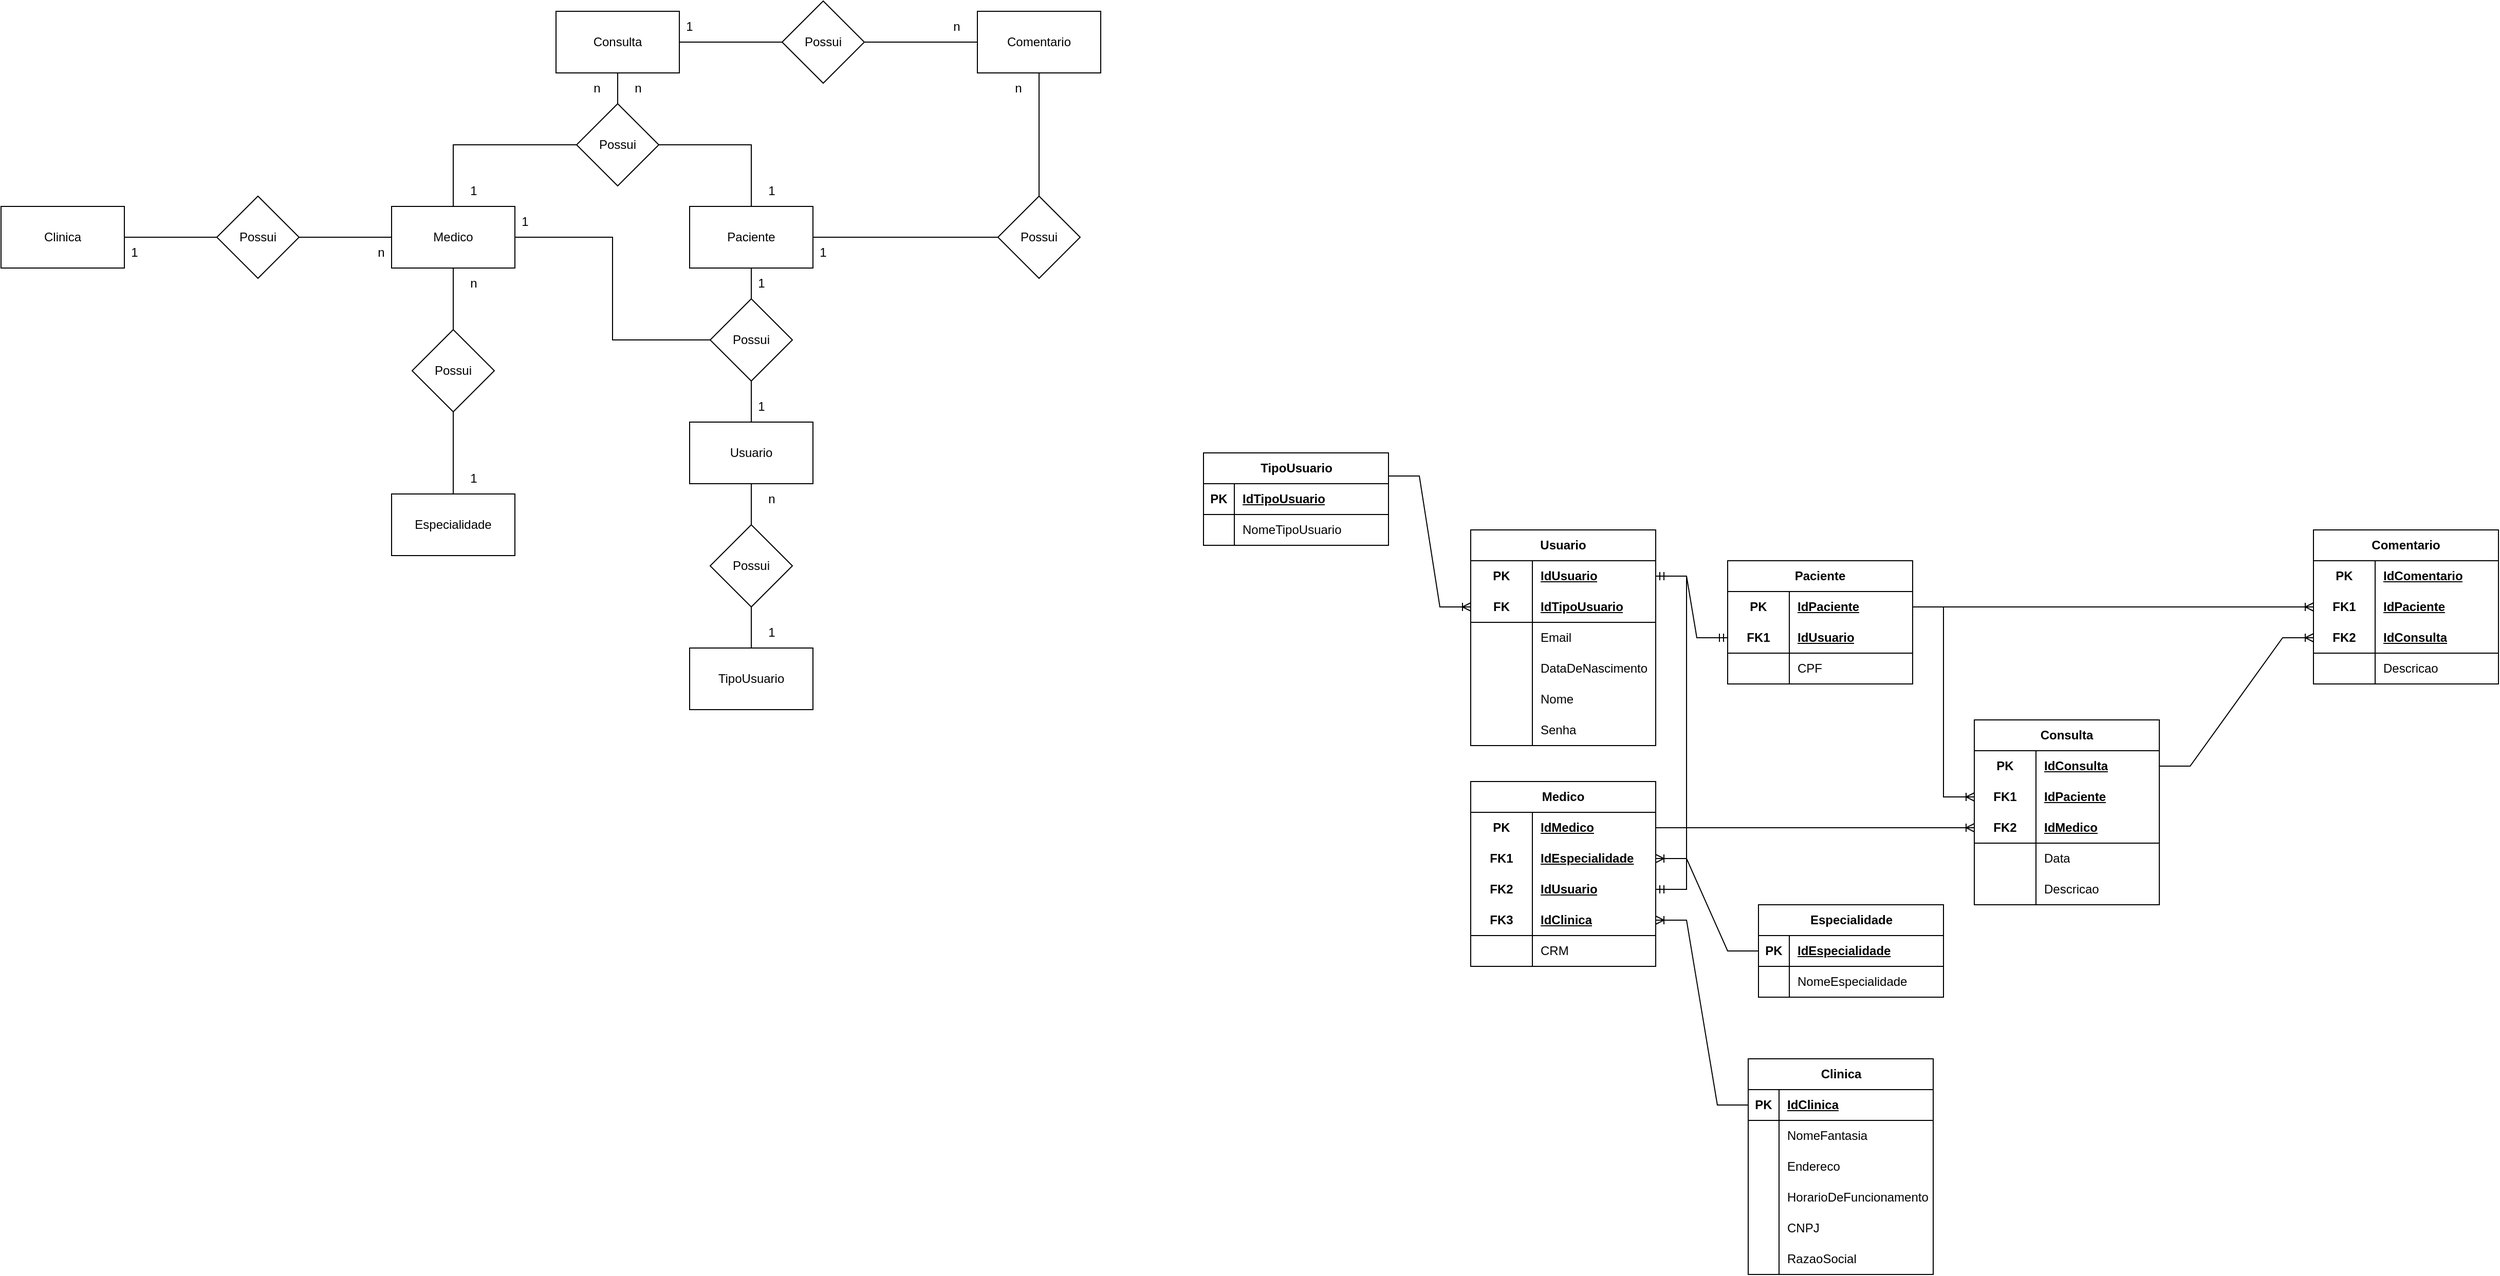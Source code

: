 <mxfile version="21.6.8" type="device">
  <diagram name="Página-1" id="imn6Cz7SeFx2xPqbOVUJ">
    <mxGraphModel dx="2227" dy="765" grid="1" gridSize="10" guides="1" tooltips="1" connect="1" arrows="1" fold="1" page="1" pageScale="1" pageWidth="827" pageHeight="1169" math="0" shadow="0">
      <root>
        <mxCell id="0" />
        <mxCell id="1" parent="0" />
        <mxCell id="eO228P3NJNSkuCtOqqP1-1" value="Clinica" style="rounded=0;whiteSpace=wrap;html=1;" parent="1" vertex="1">
          <mxGeometry x="-250" y="230" width="120" height="60" as="geometry" />
        </mxCell>
        <mxCell id="_ayNkhIyPNn0-OuHJfd8-19" style="edgeStyle=orthogonalEdgeStyle;rounded=0;orthogonalLoop=1;jettySize=auto;html=1;entryX=0.5;entryY=0;entryDx=0;entryDy=0;endArrow=none;endFill=0;" parent="1" source="eO228P3NJNSkuCtOqqP1-4" target="_ayNkhIyPNn0-OuHJfd8-10" edge="1">
          <mxGeometry relative="1" as="geometry" />
        </mxCell>
        <mxCell id="_ayNkhIyPNn0-OuHJfd8-34" style="edgeStyle=orthogonalEdgeStyle;rounded=0;orthogonalLoop=1;jettySize=auto;html=1;entryX=0;entryY=0.5;entryDx=0;entryDy=0;endArrow=none;endFill=0;" parent="1" source="eO228P3NJNSkuCtOqqP1-4" target="_ayNkhIyPNn0-OuHJfd8-33" edge="1">
          <mxGeometry relative="1" as="geometry" />
        </mxCell>
        <mxCell id="eO228P3NJNSkuCtOqqP1-4" value="Consulta" style="rounded=0;whiteSpace=wrap;html=1;" parent="1" vertex="1">
          <mxGeometry x="290" y="40" width="120" height="60" as="geometry" />
        </mxCell>
        <mxCell id="_ayNkhIyPNn0-OuHJfd8-16" style="edgeStyle=orthogonalEdgeStyle;rounded=0;orthogonalLoop=1;jettySize=auto;html=1;endArrow=none;endFill=0;" parent="1" source="eO228P3NJNSkuCtOqqP1-5" target="_ayNkhIyPNn0-OuHJfd8-4" edge="1">
          <mxGeometry relative="1" as="geometry" />
        </mxCell>
        <mxCell id="_ayNkhIyPNn0-OuHJfd8-37" style="edgeStyle=orthogonalEdgeStyle;rounded=0;orthogonalLoop=1;jettySize=auto;html=1;entryX=1;entryY=0.5;entryDx=0;entryDy=0;endArrow=none;endFill=0;" parent="1" source="eO228P3NJNSkuCtOqqP1-5" target="_ayNkhIyPNn0-OuHJfd8-36" edge="1">
          <mxGeometry relative="1" as="geometry" />
        </mxCell>
        <mxCell id="eO228P3NJNSkuCtOqqP1-5" value="Medico" style="rounded=0;whiteSpace=wrap;html=1;" parent="1" vertex="1">
          <mxGeometry x="130" y="230" width="120" height="60" as="geometry" />
        </mxCell>
        <mxCell id="_ayNkhIyPNn0-OuHJfd8-31" style="edgeStyle=orthogonalEdgeStyle;rounded=0;orthogonalLoop=1;jettySize=auto;html=1;endArrow=none;endFill=0;" parent="1" source="eO228P3NJNSkuCtOqqP1-6" target="_ayNkhIyPNn0-OuHJfd8-30" edge="1">
          <mxGeometry relative="1" as="geometry" />
        </mxCell>
        <mxCell id="eO228P3NJNSkuCtOqqP1-6" value="Paciente" style="rounded=0;whiteSpace=wrap;html=1;" parent="1" vertex="1">
          <mxGeometry x="420" y="230" width="120" height="60" as="geometry" />
        </mxCell>
        <mxCell id="_ayNkhIyPNn0-OuHJfd8-1" value="Comentario" style="rounded=0;whiteSpace=wrap;html=1;" parent="1" vertex="1">
          <mxGeometry x="700" y="40" width="120" height="60" as="geometry" />
        </mxCell>
        <mxCell id="_ayNkhIyPNn0-OuHJfd8-3" value="Especialidade" style="rounded=0;whiteSpace=wrap;html=1;" parent="1" vertex="1">
          <mxGeometry x="130" y="510" width="120" height="60" as="geometry" />
        </mxCell>
        <mxCell id="_ayNkhIyPNn0-OuHJfd8-6" style="edgeStyle=orthogonalEdgeStyle;rounded=0;orthogonalLoop=1;jettySize=auto;html=1;entryX=0.5;entryY=0;entryDx=0;entryDy=0;endArrow=none;endFill=0;" parent="1" source="_ayNkhIyPNn0-OuHJfd8-4" target="_ayNkhIyPNn0-OuHJfd8-3" edge="1">
          <mxGeometry relative="1" as="geometry" />
        </mxCell>
        <mxCell id="_ayNkhIyPNn0-OuHJfd8-4" value="Possui" style="rhombus;whiteSpace=wrap;html=1;" parent="1" vertex="1">
          <mxGeometry x="150" y="350" width="80" height="80" as="geometry" />
        </mxCell>
        <mxCell id="_ayNkhIyPNn0-OuHJfd8-17" style="edgeStyle=orthogonalEdgeStyle;rounded=0;orthogonalLoop=1;jettySize=auto;html=1;entryX=0.5;entryY=0;entryDx=0;entryDy=0;endArrow=none;endFill=0;" parent="1" source="_ayNkhIyPNn0-OuHJfd8-10" target="eO228P3NJNSkuCtOqqP1-5" edge="1">
          <mxGeometry relative="1" as="geometry" />
        </mxCell>
        <mxCell id="_ayNkhIyPNn0-OuHJfd8-18" style="edgeStyle=orthogonalEdgeStyle;rounded=0;orthogonalLoop=1;jettySize=auto;html=1;endArrow=none;endFill=0;" parent="1" source="_ayNkhIyPNn0-OuHJfd8-10" target="eO228P3NJNSkuCtOqqP1-6" edge="1">
          <mxGeometry relative="1" as="geometry" />
        </mxCell>
        <mxCell id="_ayNkhIyPNn0-OuHJfd8-10" value="Possui" style="rhombus;whiteSpace=wrap;html=1;" parent="1" vertex="1">
          <mxGeometry x="310" y="130" width="80" height="80" as="geometry" />
        </mxCell>
        <mxCell id="_ayNkhIyPNn0-OuHJfd8-32" style="edgeStyle=orthogonalEdgeStyle;rounded=0;orthogonalLoop=1;jettySize=auto;html=1;entryX=0.5;entryY=1;entryDx=0;entryDy=0;endArrow=none;endFill=0;" parent="1" source="_ayNkhIyPNn0-OuHJfd8-30" target="_ayNkhIyPNn0-OuHJfd8-1" edge="1">
          <mxGeometry relative="1" as="geometry" />
        </mxCell>
        <mxCell id="_ayNkhIyPNn0-OuHJfd8-30" value="Possui" style="rhombus;whiteSpace=wrap;html=1;" parent="1" vertex="1">
          <mxGeometry x="720" y="220" width="80" height="80" as="geometry" />
        </mxCell>
        <mxCell id="_ayNkhIyPNn0-OuHJfd8-35" style="edgeStyle=orthogonalEdgeStyle;rounded=0;orthogonalLoop=1;jettySize=auto;html=1;entryX=0;entryY=0.5;entryDx=0;entryDy=0;endArrow=none;endFill=0;" parent="1" source="_ayNkhIyPNn0-OuHJfd8-33" target="_ayNkhIyPNn0-OuHJfd8-1" edge="1">
          <mxGeometry relative="1" as="geometry" />
        </mxCell>
        <mxCell id="_ayNkhIyPNn0-OuHJfd8-33" value="Possui" style="rhombus;whiteSpace=wrap;html=1;" parent="1" vertex="1">
          <mxGeometry x="510" y="30" width="80" height="80" as="geometry" />
        </mxCell>
        <mxCell id="_ayNkhIyPNn0-OuHJfd8-38" style="edgeStyle=orthogonalEdgeStyle;rounded=0;orthogonalLoop=1;jettySize=auto;html=1;entryX=1;entryY=0.5;entryDx=0;entryDy=0;endArrow=none;endFill=0;" parent="1" source="_ayNkhIyPNn0-OuHJfd8-36" target="eO228P3NJNSkuCtOqqP1-1" edge="1">
          <mxGeometry relative="1" as="geometry" />
        </mxCell>
        <mxCell id="_ayNkhIyPNn0-OuHJfd8-36" value="Possui" style="rhombus;whiteSpace=wrap;html=1;" parent="1" vertex="1">
          <mxGeometry x="-40" y="220" width="80" height="80" as="geometry" />
        </mxCell>
        <mxCell id="_ayNkhIyPNn0-OuHJfd8-39" value="1" style="text;html=1;strokeColor=none;fillColor=none;align=center;verticalAlign=middle;whiteSpace=wrap;rounded=0;" parent="1" vertex="1">
          <mxGeometry x="-150" y="260" width="60" height="30" as="geometry" />
        </mxCell>
        <mxCell id="_ayNkhIyPNn0-OuHJfd8-40" value="n" style="text;html=1;strokeColor=none;fillColor=none;align=center;verticalAlign=middle;whiteSpace=wrap;rounded=0;" parent="1" vertex="1">
          <mxGeometry x="90" y="260" width="60" height="30" as="geometry" />
        </mxCell>
        <mxCell id="_ayNkhIyPNn0-OuHJfd8-46" value="1" style="text;html=1;strokeColor=none;fillColor=none;align=center;verticalAlign=middle;whiteSpace=wrap;rounded=0;" parent="1" vertex="1">
          <mxGeometry x="390" y="40" width="60" height="30" as="geometry" />
        </mxCell>
        <mxCell id="_ayNkhIyPNn0-OuHJfd8-47" value="n" style="text;html=1;strokeColor=none;fillColor=none;align=center;verticalAlign=middle;whiteSpace=wrap;rounded=0;" parent="1" vertex="1">
          <mxGeometry x="650" y="40" width="60" height="30" as="geometry" />
        </mxCell>
        <mxCell id="_ayNkhIyPNn0-OuHJfd8-48" value="1" style="text;html=1;strokeColor=none;fillColor=none;align=center;verticalAlign=middle;whiteSpace=wrap;rounded=0;" parent="1" vertex="1">
          <mxGeometry x="520" y="260" width="60" height="30" as="geometry" />
        </mxCell>
        <mxCell id="_ayNkhIyPNn0-OuHJfd8-49" value="n" style="text;html=1;strokeColor=none;fillColor=none;align=center;verticalAlign=middle;whiteSpace=wrap;rounded=0;" parent="1" vertex="1">
          <mxGeometry x="710" y="100" width="60" height="30" as="geometry" />
        </mxCell>
        <mxCell id="_ayNkhIyPNn0-OuHJfd8-50" value="1" style="text;html=1;strokeColor=none;fillColor=none;align=center;verticalAlign=middle;whiteSpace=wrap;rounded=0;" parent="1" vertex="1">
          <mxGeometry x="180" y="480" width="60" height="30" as="geometry" />
        </mxCell>
        <mxCell id="_ayNkhIyPNn0-OuHJfd8-52" value="n" style="text;html=1;strokeColor=none;fillColor=none;align=center;verticalAlign=middle;whiteSpace=wrap;rounded=0;" parent="1" vertex="1">
          <mxGeometry x="180" y="290" width="60" height="30" as="geometry" />
        </mxCell>
        <mxCell id="_ayNkhIyPNn0-OuHJfd8-54" value="n" style="text;html=1;strokeColor=none;fillColor=none;align=center;verticalAlign=middle;whiteSpace=wrap;rounded=0;" parent="1" vertex="1">
          <mxGeometry x="300" y="100" width="60" height="30" as="geometry" />
        </mxCell>
        <mxCell id="_ayNkhIyPNn0-OuHJfd8-55" value="1" style="text;html=1;strokeColor=none;fillColor=none;align=center;verticalAlign=middle;whiteSpace=wrap;rounded=0;" parent="1" vertex="1">
          <mxGeometry x="180" y="200" width="60" height="30" as="geometry" />
        </mxCell>
        <mxCell id="_ayNkhIyPNn0-OuHJfd8-56" value="n" style="text;html=1;strokeColor=none;fillColor=none;align=center;verticalAlign=middle;whiteSpace=wrap;rounded=0;" parent="1" vertex="1">
          <mxGeometry x="340" y="100" width="60" height="30" as="geometry" />
        </mxCell>
        <mxCell id="_ayNkhIyPNn0-OuHJfd8-57" value="1" style="text;html=1;strokeColor=none;fillColor=none;align=center;verticalAlign=middle;whiteSpace=wrap;rounded=0;" parent="1" vertex="1">
          <mxGeometry x="470" y="200" width="60" height="30" as="geometry" />
        </mxCell>
        <mxCell id="_ayNkhIyPNn0-OuHJfd8-58" value="TipoUsuario" style="shape=table;startSize=30;container=1;collapsible=1;childLayout=tableLayout;fixedRows=1;rowLines=0;fontStyle=1;align=center;resizeLast=1;html=1;" parent="1" vertex="1">
          <mxGeometry x="920" y="470" width="180" height="90" as="geometry" />
        </mxCell>
        <mxCell id="_ayNkhIyPNn0-OuHJfd8-59" value="" style="shape=tableRow;horizontal=0;startSize=0;swimlaneHead=0;swimlaneBody=0;fillColor=none;collapsible=0;dropTarget=0;points=[[0,0.5],[1,0.5]];portConstraint=eastwest;top=0;left=0;right=0;bottom=1;" parent="_ayNkhIyPNn0-OuHJfd8-58" vertex="1">
          <mxGeometry y="30" width="180" height="30" as="geometry" />
        </mxCell>
        <mxCell id="_ayNkhIyPNn0-OuHJfd8-60" value="PK" style="shape=partialRectangle;connectable=0;fillColor=none;top=0;left=0;bottom=0;right=0;fontStyle=1;overflow=hidden;whiteSpace=wrap;html=1;" parent="_ayNkhIyPNn0-OuHJfd8-59" vertex="1">
          <mxGeometry width="30" height="30" as="geometry">
            <mxRectangle width="30" height="30" as="alternateBounds" />
          </mxGeometry>
        </mxCell>
        <mxCell id="_ayNkhIyPNn0-OuHJfd8-61" value="IdTipoUsuario" style="shape=partialRectangle;connectable=0;fillColor=none;top=0;left=0;bottom=0;right=0;align=left;spacingLeft=6;fontStyle=5;overflow=hidden;whiteSpace=wrap;html=1;" parent="_ayNkhIyPNn0-OuHJfd8-59" vertex="1">
          <mxGeometry x="30" width="150" height="30" as="geometry">
            <mxRectangle width="150" height="30" as="alternateBounds" />
          </mxGeometry>
        </mxCell>
        <mxCell id="_ayNkhIyPNn0-OuHJfd8-62" value="" style="shape=tableRow;horizontal=0;startSize=0;swimlaneHead=0;swimlaneBody=0;fillColor=none;collapsible=0;dropTarget=0;points=[[0,0.5],[1,0.5]];portConstraint=eastwest;top=0;left=0;right=0;bottom=0;" parent="_ayNkhIyPNn0-OuHJfd8-58" vertex="1">
          <mxGeometry y="60" width="180" height="30" as="geometry" />
        </mxCell>
        <mxCell id="_ayNkhIyPNn0-OuHJfd8-63" value="" style="shape=partialRectangle;connectable=0;fillColor=none;top=0;left=0;bottom=0;right=0;editable=1;overflow=hidden;whiteSpace=wrap;html=1;" parent="_ayNkhIyPNn0-OuHJfd8-62" vertex="1">
          <mxGeometry width="30" height="30" as="geometry">
            <mxRectangle width="30" height="30" as="alternateBounds" />
          </mxGeometry>
        </mxCell>
        <mxCell id="_ayNkhIyPNn0-OuHJfd8-64" value="NomeTipoUsuario" style="shape=partialRectangle;connectable=0;fillColor=none;top=0;left=0;bottom=0;right=0;align=left;spacingLeft=6;overflow=hidden;whiteSpace=wrap;html=1;" parent="_ayNkhIyPNn0-OuHJfd8-62" vertex="1">
          <mxGeometry x="30" width="150" height="30" as="geometry">
            <mxRectangle width="150" height="30" as="alternateBounds" />
          </mxGeometry>
        </mxCell>
        <mxCell id="_ayNkhIyPNn0-OuHJfd8-67" value="" style="shape=partialRectangle;connectable=0;fillColor=none;top=0;left=0;bottom=0;right=0;editable=1;overflow=hidden;html=1;whiteSpace=wrap;" parent="1" vertex="1">
          <mxGeometry x="1180" y="420" width="60" height="30" as="geometry">
            <mxRectangle width="60" height="30" as="alternateBounds" />
          </mxGeometry>
        </mxCell>
        <mxCell id="_ayNkhIyPNn0-OuHJfd8-68" value="" style="edgeStyle=entityRelationEdgeStyle;fontSize=12;html=1;endArrow=ERoneToMany;rounded=0;entryX=0;entryY=0.5;entryDx=0;entryDy=0;exitX=1;exitY=0.25;exitDx=0;exitDy=0;" parent="1" source="_ayNkhIyPNn0-OuHJfd8-58" target="_ayNkhIyPNn0-OuHJfd8-73" edge="1">
          <mxGeometry width="100" height="100" relative="1" as="geometry">
            <mxPoint x="1130" y="600" as="sourcePoint" />
            <mxPoint x="1421" y="383" as="targetPoint" />
          </mxGeometry>
        </mxCell>
        <mxCell id="_ayNkhIyPNn0-OuHJfd8-69" value="Usuario" style="shape=table;startSize=30;container=1;collapsible=1;childLayout=tableLayout;fixedRows=1;rowLines=0;fontStyle=1;align=center;resizeLast=1;html=1;whiteSpace=wrap;" parent="1" vertex="1">
          <mxGeometry x="1180" y="545" width="180" height="210" as="geometry" />
        </mxCell>
        <mxCell id="_ayNkhIyPNn0-OuHJfd8-70" value="" style="shape=tableRow;horizontal=0;startSize=0;swimlaneHead=0;swimlaneBody=0;fillColor=none;collapsible=0;dropTarget=0;points=[[0,0.5],[1,0.5]];portConstraint=eastwest;top=0;left=0;right=0;bottom=0;html=1;" parent="_ayNkhIyPNn0-OuHJfd8-69" vertex="1">
          <mxGeometry y="30" width="180" height="30" as="geometry" />
        </mxCell>
        <mxCell id="_ayNkhIyPNn0-OuHJfd8-71" value="PK" style="shape=partialRectangle;connectable=0;fillColor=none;top=0;left=0;bottom=0;right=0;fontStyle=1;overflow=hidden;html=1;whiteSpace=wrap;" parent="_ayNkhIyPNn0-OuHJfd8-70" vertex="1">
          <mxGeometry width="60" height="30" as="geometry">
            <mxRectangle width="60" height="30" as="alternateBounds" />
          </mxGeometry>
        </mxCell>
        <mxCell id="_ayNkhIyPNn0-OuHJfd8-72" value="IdUsuario" style="shape=partialRectangle;connectable=0;fillColor=none;top=0;left=0;bottom=0;right=0;align=left;spacingLeft=6;fontStyle=5;overflow=hidden;html=1;whiteSpace=wrap;" parent="_ayNkhIyPNn0-OuHJfd8-70" vertex="1">
          <mxGeometry x="60" width="120" height="30" as="geometry">
            <mxRectangle width="120" height="30" as="alternateBounds" />
          </mxGeometry>
        </mxCell>
        <mxCell id="_ayNkhIyPNn0-OuHJfd8-73" value="" style="shape=tableRow;horizontal=0;startSize=0;swimlaneHead=0;swimlaneBody=0;fillColor=none;collapsible=0;dropTarget=0;points=[[0,0.5],[1,0.5]];portConstraint=eastwest;top=0;left=0;right=0;bottom=1;html=1;" parent="_ayNkhIyPNn0-OuHJfd8-69" vertex="1">
          <mxGeometry y="60" width="180" height="30" as="geometry" />
        </mxCell>
        <mxCell id="_ayNkhIyPNn0-OuHJfd8-74" value="FK" style="shape=partialRectangle;connectable=0;fillColor=none;top=0;left=0;bottom=0;right=0;fontStyle=1;overflow=hidden;html=1;whiteSpace=wrap;" parent="_ayNkhIyPNn0-OuHJfd8-73" vertex="1">
          <mxGeometry width="60" height="30" as="geometry">
            <mxRectangle width="60" height="30" as="alternateBounds" />
          </mxGeometry>
        </mxCell>
        <mxCell id="_ayNkhIyPNn0-OuHJfd8-75" value="IdTipoUsuario" style="shape=partialRectangle;connectable=0;fillColor=none;top=0;left=0;bottom=0;right=0;align=left;spacingLeft=6;fontStyle=5;overflow=hidden;html=1;whiteSpace=wrap;" parent="_ayNkhIyPNn0-OuHJfd8-73" vertex="1">
          <mxGeometry x="60" width="120" height="30" as="geometry">
            <mxRectangle width="120" height="30" as="alternateBounds" />
          </mxGeometry>
        </mxCell>
        <mxCell id="_ayNkhIyPNn0-OuHJfd8-79" value="" style="shape=tableRow;horizontal=0;startSize=0;swimlaneHead=0;swimlaneBody=0;fillColor=none;collapsible=0;dropTarget=0;points=[[0,0.5],[1,0.5]];portConstraint=eastwest;top=0;left=0;right=0;bottom=0;html=1;" parent="_ayNkhIyPNn0-OuHJfd8-69" vertex="1">
          <mxGeometry y="90" width="180" height="30" as="geometry" />
        </mxCell>
        <mxCell id="_ayNkhIyPNn0-OuHJfd8-80" value="" style="shape=partialRectangle;connectable=0;fillColor=none;top=0;left=0;bottom=0;right=0;editable=1;overflow=hidden;html=1;whiteSpace=wrap;" parent="_ayNkhIyPNn0-OuHJfd8-79" vertex="1">
          <mxGeometry width="60" height="30" as="geometry">
            <mxRectangle width="60" height="30" as="alternateBounds" />
          </mxGeometry>
        </mxCell>
        <mxCell id="_ayNkhIyPNn0-OuHJfd8-81" value="Email" style="shape=partialRectangle;connectable=0;fillColor=none;top=0;left=0;bottom=0;right=0;align=left;spacingLeft=6;overflow=hidden;html=1;whiteSpace=wrap;" parent="_ayNkhIyPNn0-OuHJfd8-79" vertex="1">
          <mxGeometry x="60" width="120" height="30" as="geometry">
            <mxRectangle width="120" height="30" as="alternateBounds" />
          </mxGeometry>
        </mxCell>
        <mxCell id="e6GDGmhBVVtUxytlsHUv-1" style="shape=tableRow;horizontal=0;startSize=0;swimlaneHead=0;swimlaneBody=0;fillColor=none;collapsible=0;dropTarget=0;points=[[0,0.5],[1,0.5]];portConstraint=eastwest;top=0;left=0;right=0;bottom=0;html=1;" vertex="1" parent="_ayNkhIyPNn0-OuHJfd8-69">
          <mxGeometry y="120" width="180" height="30" as="geometry" />
        </mxCell>
        <mxCell id="e6GDGmhBVVtUxytlsHUv-2" style="shape=partialRectangle;connectable=0;fillColor=none;top=0;left=0;bottom=0;right=0;editable=1;overflow=hidden;html=1;whiteSpace=wrap;" vertex="1" parent="e6GDGmhBVVtUxytlsHUv-1">
          <mxGeometry width="60" height="30" as="geometry">
            <mxRectangle width="60" height="30" as="alternateBounds" />
          </mxGeometry>
        </mxCell>
        <mxCell id="e6GDGmhBVVtUxytlsHUv-3" value="DataDeNascimento" style="shape=partialRectangle;connectable=0;fillColor=none;top=0;left=0;bottom=0;right=0;align=left;spacingLeft=6;overflow=hidden;html=1;whiteSpace=wrap;" vertex="1" parent="e6GDGmhBVVtUxytlsHUv-1">
          <mxGeometry x="60" width="120" height="30" as="geometry">
            <mxRectangle width="120" height="30" as="alternateBounds" />
          </mxGeometry>
        </mxCell>
        <mxCell id="_ayNkhIyPNn0-OuHJfd8-239" style="shape=tableRow;horizontal=0;startSize=0;swimlaneHead=0;swimlaneBody=0;fillColor=none;collapsible=0;dropTarget=0;points=[[0,0.5],[1,0.5]];portConstraint=eastwest;top=0;left=0;right=0;bottom=0;html=1;" parent="_ayNkhIyPNn0-OuHJfd8-69" vertex="1">
          <mxGeometry y="150" width="180" height="30" as="geometry" />
        </mxCell>
        <mxCell id="_ayNkhIyPNn0-OuHJfd8-240" style="shape=partialRectangle;connectable=0;fillColor=none;top=0;left=0;bottom=0;right=0;editable=1;overflow=hidden;html=1;whiteSpace=wrap;" parent="_ayNkhIyPNn0-OuHJfd8-239" vertex="1">
          <mxGeometry width="60" height="30" as="geometry">
            <mxRectangle width="60" height="30" as="alternateBounds" />
          </mxGeometry>
        </mxCell>
        <mxCell id="_ayNkhIyPNn0-OuHJfd8-241" value="Nome" style="shape=partialRectangle;connectable=0;fillColor=none;top=0;left=0;bottom=0;right=0;align=left;spacingLeft=6;overflow=hidden;html=1;whiteSpace=wrap;" parent="_ayNkhIyPNn0-OuHJfd8-239" vertex="1">
          <mxGeometry x="60" width="120" height="30" as="geometry">
            <mxRectangle width="120" height="30" as="alternateBounds" />
          </mxGeometry>
        </mxCell>
        <mxCell id="_ayNkhIyPNn0-OuHJfd8-82" style="shape=tableRow;horizontal=0;startSize=0;swimlaneHead=0;swimlaneBody=0;fillColor=none;collapsible=0;dropTarget=0;points=[[0,0.5],[1,0.5]];portConstraint=eastwest;top=0;left=0;right=0;bottom=0;html=1;" parent="_ayNkhIyPNn0-OuHJfd8-69" vertex="1">
          <mxGeometry y="180" width="180" height="30" as="geometry" />
        </mxCell>
        <mxCell id="_ayNkhIyPNn0-OuHJfd8-83" style="shape=partialRectangle;connectable=0;fillColor=none;top=0;left=0;bottom=0;right=0;editable=1;overflow=hidden;html=1;whiteSpace=wrap;" parent="_ayNkhIyPNn0-OuHJfd8-82" vertex="1">
          <mxGeometry width="60" height="30" as="geometry">
            <mxRectangle width="60" height="30" as="alternateBounds" />
          </mxGeometry>
        </mxCell>
        <mxCell id="_ayNkhIyPNn0-OuHJfd8-84" value="Senha" style="shape=partialRectangle;connectable=0;fillColor=none;top=0;left=0;bottom=0;right=0;align=left;spacingLeft=6;overflow=hidden;html=1;whiteSpace=wrap;" parent="_ayNkhIyPNn0-OuHJfd8-82" vertex="1">
          <mxGeometry x="60" width="120" height="30" as="geometry">
            <mxRectangle width="120" height="30" as="alternateBounds" />
          </mxGeometry>
        </mxCell>
        <mxCell id="_ayNkhIyPNn0-OuHJfd8-101" style="edgeStyle=orthogonalEdgeStyle;rounded=0;orthogonalLoop=1;jettySize=auto;html=1;entryX=0.5;entryY=1;entryDx=0;entryDy=0;endArrow=none;endFill=0;" parent="1" source="_ayNkhIyPNn0-OuHJfd8-89" target="eO228P3NJNSkuCtOqqP1-6" edge="1">
          <mxGeometry relative="1" as="geometry" />
        </mxCell>
        <mxCell id="_ayNkhIyPNn0-OuHJfd8-227" style="edgeStyle=orthogonalEdgeStyle;rounded=0;orthogonalLoop=1;jettySize=auto;html=1;entryX=1;entryY=0.5;entryDx=0;entryDy=0;endArrow=none;endFill=0;" parent="1" source="_ayNkhIyPNn0-OuHJfd8-89" target="eO228P3NJNSkuCtOqqP1-5" edge="1">
          <mxGeometry relative="1" as="geometry" />
        </mxCell>
        <mxCell id="_ayNkhIyPNn0-OuHJfd8-89" value="Possui" style="rhombus;whiteSpace=wrap;html=1;" parent="1" vertex="1">
          <mxGeometry x="440" y="320" width="80" height="80" as="geometry" />
        </mxCell>
        <mxCell id="_ayNkhIyPNn0-OuHJfd8-99" style="edgeStyle=orthogonalEdgeStyle;rounded=0;orthogonalLoop=1;jettySize=auto;html=1;endArrow=none;endFill=0;" parent="1" source="_ayNkhIyPNn0-OuHJfd8-91" target="_ayNkhIyPNn0-OuHJfd8-94" edge="1">
          <mxGeometry relative="1" as="geometry" />
        </mxCell>
        <mxCell id="_ayNkhIyPNn0-OuHJfd8-91" value="Possui" style="rhombus;whiteSpace=wrap;html=1;" parent="1" vertex="1">
          <mxGeometry x="440" y="540" width="80" height="80" as="geometry" />
        </mxCell>
        <mxCell id="_ayNkhIyPNn0-OuHJfd8-98" style="edgeStyle=orthogonalEdgeStyle;rounded=0;orthogonalLoop=1;jettySize=auto;html=1;endArrow=none;endFill=0;" parent="1" source="_ayNkhIyPNn0-OuHJfd8-92" target="_ayNkhIyPNn0-OuHJfd8-91" edge="1">
          <mxGeometry relative="1" as="geometry" />
        </mxCell>
        <mxCell id="_ayNkhIyPNn0-OuHJfd8-92" value="TipoUsuario" style="rounded=0;whiteSpace=wrap;html=1;" parent="1" vertex="1">
          <mxGeometry x="420" y="660" width="120" height="60" as="geometry" />
        </mxCell>
        <mxCell id="_ayNkhIyPNn0-OuHJfd8-100" style="edgeStyle=orthogonalEdgeStyle;rounded=0;orthogonalLoop=1;jettySize=auto;html=1;entryX=0.5;entryY=1;entryDx=0;entryDy=0;endArrow=none;endFill=0;" parent="1" source="_ayNkhIyPNn0-OuHJfd8-94" target="_ayNkhIyPNn0-OuHJfd8-89" edge="1">
          <mxGeometry relative="1" as="geometry" />
        </mxCell>
        <mxCell id="_ayNkhIyPNn0-OuHJfd8-94" value="Usuario" style="rounded=0;whiteSpace=wrap;html=1;" parent="1" vertex="1">
          <mxGeometry x="420" y="440" width="120" height="60" as="geometry" />
        </mxCell>
        <mxCell id="_ayNkhIyPNn0-OuHJfd8-102" value="1" style="text;html=1;strokeColor=none;fillColor=none;align=center;verticalAlign=middle;whiteSpace=wrap;rounded=0;" parent="1" vertex="1">
          <mxGeometry x="470" y="630" width="60" height="30" as="geometry" />
        </mxCell>
        <mxCell id="_ayNkhIyPNn0-OuHJfd8-103" value="n" style="text;html=1;strokeColor=none;fillColor=none;align=center;verticalAlign=middle;whiteSpace=wrap;rounded=0;" parent="1" vertex="1">
          <mxGeometry x="470" y="500" width="60" height="30" as="geometry" />
        </mxCell>
        <mxCell id="_ayNkhIyPNn0-OuHJfd8-104" value="1" style="text;html=1;strokeColor=none;fillColor=none;align=center;verticalAlign=middle;whiteSpace=wrap;rounded=0;" parent="1" vertex="1">
          <mxGeometry x="460" y="410" width="60" height="30" as="geometry" />
        </mxCell>
        <mxCell id="_ayNkhIyPNn0-OuHJfd8-105" value="1" style="text;html=1;strokeColor=none;fillColor=none;align=center;verticalAlign=middle;whiteSpace=wrap;rounded=0;" parent="1" vertex="1">
          <mxGeometry x="460" y="290" width="60" height="30" as="geometry" />
        </mxCell>
        <mxCell id="_ayNkhIyPNn0-OuHJfd8-106" value="Paciente" style="shape=table;startSize=30;container=1;collapsible=1;childLayout=tableLayout;fixedRows=1;rowLines=0;fontStyle=1;align=center;resizeLast=1;html=1;whiteSpace=wrap;" parent="1" vertex="1">
          <mxGeometry x="1430" y="575" width="180" height="120" as="geometry" />
        </mxCell>
        <mxCell id="_ayNkhIyPNn0-OuHJfd8-107" value="" style="shape=tableRow;horizontal=0;startSize=0;swimlaneHead=0;swimlaneBody=0;fillColor=none;collapsible=0;dropTarget=0;points=[[0,0.5],[1,0.5]];portConstraint=eastwest;top=0;left=0;right=0;bottom=0;html=1;" parent="_ayNkhIyPNn0-OuHJfd8-106" vertex="1">
          <mxGeometry y="30" width="180" height="30" as="geometry" />
        </mxCell>
        <mxCell id="_ayNkhIyPNn0-OuHJfd8-108" value="PK" style="shape=partialRectangle;connectable=0;fillColor=none;top=0;left=0;bottom=0;right=0;fontStyle=1;overflow=hidden;html=1;whiteSpace=wrap;" parent="_ayNkhIyPNn0-OuHJfd8-107" vertex="1">
          <mxGeometry width="60" height="30" as="geometry">
            <mxRectangle width="60" height="30" as="alternateBounds" />
          </mxGeometry>
        </mxCell>
        <mxCell id="_ayNkhIyPNn0-OuHJfd8-109" value="IdPaciente" style="shape=partialRectangle;connectable=0;fillColor=none;top=0;left=0;bottom=0;right=0;align=left;spacingLeft=6;fontStyle=5;overflow=hidden;html=1;whiteSpace=wrap;" parent="_ayNkhIyPNn0-OuHJfd8-107" vertex="1">
          <mxGeometry x="60" width="120" height="30" as="geometry">
            <mxRectangle width="120" height="30" as="alternateBounds" />
          </mxGeometry>
        </mxCell>
        <mxCell id="_ayNkhIyPNn0-OuHJfd8-110" value="" style="shape=tableRow;horizontal=0;startSize=0;swimlaneHead=0;swimlaneBody=0;fillColor=none;collapsible=0;dropTarget=0;points=[[0,0.5],[1,0.5]];portConstraint=eastwest;top=0;left=0;right=0;bottom=1;html=1;" parent="_ayNkhIyPNn0-OuHJfd8-106" vertex="1">
          <mxGeometry y="60" width="180" height="30" as="geometry" />
        </mxCell>
        <mxCell id="_ayNkhIyPNn0-OuHJfd8-111" value="FK1" style="shape=partialRectangle;connectable=0;fillColor=none;top=0;left=0;bottom=0;right=0;fontStyle=1;overflow=hidden;html=1;whiteSpace=wrap;" parent="_ayNkhIyPNn0-OuHJfd8-110" vertex="1">
          <mxGeometry width="60" height="30" as="geometry">
            <mxRectangle width="60" height="30" as="alternateBounds" />
          </mxGeometry>
        </mxCell>
        <mxCell id="_ayNkhIyPNn0-OuHJfd8-112" value="IdUsuario" style="shape=partialRectangle;connectable=0;fillColor=none;top=0;left=0;bottom=0;right=0;align=left;spacingLeft=6;fontStyle=5;overflow=hidden;html=1;whiteSpace=wrap;" parent="_ayNkhIyPNn0-OuHJfd8-110" vertex="1">
          <mxGeometry x="60" width="120" height="30" as="geometry">
            <mxRectangle width="120" height="30" as="alternateBounds" />
          </mxGeometry>
        </mxCell>
        <mxCell id="_ayNkhIyPNn0-OuHJfd8-137" style="shape=tableRow;horizontal=0;startSize=0;swimlaneHead=0;swimlaneBody=0;fillColor=none;collapsible=0;dropTarget=0;points=[[0,0.5],[1,0.5]];portConstraint=eastwest;top=0;left=0;right=0;bottom=0;html=1;" parent="_ayNkhIyPNn0-OuHJfd8-106" vertex="1">
          <mxGeometry y="90" width="180" height="30" as="geometry" />
        </mxCell>
        <mxCell id="_ayNkhIyPNn0-OuHJfd8-138" style="shape=partialRectangle;connectable=0;fillColor=none;top=0;left=0;bottom=0;right=0;editable=1;overflow=hidden;html=1;whiteSpace=wrap;" parent="_ayNkhIyPNn0-OuHJfd8-137" vertex="1">
          <mxGeometry width="60" height="30" as="geometry">
            <mxRectangle width="60" height="30" as="alternateBounds" />
          </mxGeometry>
        </mxCell>
        <mxCell id="_ayNkhIyPNn0-OuHJfd8-139" value="CPF" style="shape=partialRectangle;connectable=0;fillColor=none;top=0;left=0;bottom=0;right=0;align=left;spacingLeft=6;overflow=hidden;html=1;whiteSpace=wrap;" parent="_ayNkhIyPNn0-OuHJfd8-137" vertex="1">
          <mxGeometry x="60" width="120" height="30" as="geometry">
            <mxRectangle width="120" height="30" as="alternateBounds" />
          </mxGeometry>
        </mxCell>
        <mxCell id="_ayNkhIyPNn0-OuHJfd8-119" value="" style="edgeStyle=entityRelationEdgeStyle;fontSize=12;html=1;endArrow=ERmandOne;startArrow=ERmandOne;rounded=0;entryX=1;entryY=0.5;entryDx=0;entryDy=0;exitX=0;exitY=0.5;exitDx=0;exitDy=0;" parent="1" source="_ayNkhIyPNn0-OuHJfd8-110" target="_ayNkhIyPNn0-OuHJfd8-70" edge="1">
          <mxGeometry width="100" height="100" relative="1" as="geometry">
            <mxPoint x="980" y="360" as="sourcePoint" />
            <mxPoint x="1080" y="260" as="targetPoint" />
          </mxGeometry>
        </mxCell>
        <mxCell id="_ayNkhIyPNn0-OuHJfd8-120" value="Comentario" style="shape=table;startSize=30;container=1;collapsible=1;childLayout=tableLayout;fixedRows=1;rowLines=0;fontStyle=1;align=center;resizeLast=1;html=1;whiteSpace=wrap;" parent="1" vertex="1">
          <mxGeometry x="2000" y="545" width="180" height="150" as="geometry" />
        </mxCell>
        <mxCell id="_ayNkhIyPNn0-OuHJfd8-121" value="" style="shape=tableRow;horizontal=0;startSize=0;swimlaneHead=0;swimlaneBody=0;fillColor=none;collapsible=0;dropTarget=0;points=[[0,0.5],[1,0.5]];portConstraint=eastwest;top=0;left=0;right=0;bottom=0;html=1;" parent="_ayNkhIyPNn0-OuHJfd8-120" vertex="1">
          <mxGeometry y="30" width="180" height="30" as="geometry" />
        </mxCell>
        <mxCell id="_ayNkhIyPNn0-OuHJfd8-122" value="PK" style="shape=partialRectangle;connectable=0;fillColor=none;top=0;left=0;bottom=0;right=0;fontStyle=1;overflow=hidden;html=1;whiteSpace=wrap;" parent="_ayNkhIyPNn0-OuHJfd8-121" vertex="1">
          <mxGeometry width="60" height="30" as="geometry">
            <mxRectangle width="60" height="30" as="alternateBounds" />
          </mxGeometry>
        </mxCell>
        <mxCell id="_ayNkhIyPNn0-OuHJfd8-123" value="IdComentario" style="shape=partialRectangle;connectable=0;fillColor=none;top=0;left=0;bottom=0;right=0;align=left;spacingLeft=6;fontStyle=5;overflow=hidden;html=1;whiteSpace=wrap;" parent="_ayNkhIyPNn0-OuHJfd8-121" vertex="1">
          <mxGeometry x="60" width="120" height="30" as="geometry">
            <mxRectangle width="120" height="30" as="alternateBounds" />
          </mxGeometry>
        </mxCell>
        <mxCell id="_ayNkhIyPNn0-OuHJfd8-133" style="shape=tableRow;horizontal=0;startSize=0;swimlaneHead=0;swimlaneBody=0;fillColor=none;collapsible=0;dropTarget=0;points=[[0,0.5],[1,0.5]];portConstraint=eastwest;top=0;left=0;right=0;bottom=0;html=1;" parent="_ayNkhIyPNn0-OuHJfd8-120" vertex="1">
          <mxGeometry y="60" width="180" height="30" as="geometry" />
        </mxCell>
        <mxCell id="_ayNkhIyPNn0-OuHJfd8-134" value="FK1" style="shape=partialRectangle;connectable=0;fillColor=none;top=0;left=0;bottom=0;right=0;fontStyle=1;overflow=hidden;html=1;whiteSpace=wrap;" parent="_ayNkhIyPNn0-OuHJfd8-133" vertex="1">
          <mxGeometry width="60" height="30" as="geometry">
            <mxRectangle width="60" height="30" as="alternateBounds" />
          </mxGeometry>
        </mxCell>
        <mxCell id="_ayNkhIyPNn0-OuHJfd8-135" value="IdPaciente" style="shape=partialRectangle;connectable=0;fillColor=none;top=0;left=0;bottom=0;right=0;align=left;spacingLeft=6;fontStyle=5;overflow=hidden;html=1;whiteSpace=wrap;" parent="_ayNkhIyPNn0-OuHJfd8-133" vertex="1">
          <mxGeometry x="60" width="120" height="30" as="geometry">
            <mxRectangle width="120" height="30" as="alternateBounds" />
          </mxGeometry>
        </mxCell>
        <mxCell id="_ayNkhIyPNn0-OuHJfd8-124" value="" style="shape=tableRow;horizontal=0;startSize=0;swimlaneHead=0;swimlaneBody=0;fillColor=none;collapsible=0;dropTarget=0;points=[[0,0.5],[1,0.5]];portConstraint=eastwest;top=0;left=0;right=0;bottom=1;html=1;" parent="_ayNkhIyPNn0-OuHJfd8-120" vertex="1">
          <mxGeometry y="90" width="180" height="30" as="geometry" />
        </mxCell>
        <mxCell id="_ayNkhIyPNn0-OuHJfd8-125" value="FK2" style="shape=partialRectangle;connectable=0;fillColor=none;top=0;left=0;bottom=0;right=0;fontStyle=1;overflow=hidden;html=1;whiteSpace=wrap;" parent="_ayNkhIyPNn0-OuHJfd8-124" vertex="1">
          <mxGeometry width="60" height="30" as="geometry">
            <mxRectangle width="60" height="30" as="alternateBounds" />
          </mxGeometry>
        </mxCell>
        <mxCell id="_ayNkhIyPNn0-OuHJfd8-126" value="IdConsulta" style="shape=partialRectangle;connectable=0;fillColor=none;top=0;left=0;bottom=0;right=0;align=left;spacingLeft=6;fontStyle=5;overflow=hidden;html=1;whiteSpace=wrap;" parent="_ayNkhIyPNn0-OuHJfd8-124" vertex="1">
          <mxGeometry x="60" width="120" height="30" as="geometry">
            <mxRectangle width="120" height="30" as="alternateBounds" />
          </mxGeometry>
        </mxCell>
        <mxCell id="_ayNkhIyPNn0-OuHJfd8-127" value="" style="shape=tableRow;horizontal=0;startSize=0;swimlaneHead=0;swimlaneBody=0;fillColor=none;collapsible=0;dropTarget=0;points=[[0,0.5],[1,0.5]];portConstraint=eastwest;top=0;left=0;right=0;bottom=0;html=1;" parent="_ayNkhIyPNn0-OuHJfd8-120" vertex="1">
          <mxGeometry y="120" width="180" height="30" as="geometry" />
        </mxCell>
        <mxCell id="_ayNkhIyPNn0-OuHJfd8-128" value="" style="shape=partialRectangle;connectable=0;fillColor=none;top=0;left=0;bottom=0;right=0;editable=1;overflow=hidden;html=1;whiteSpace=wrap;" parent="_ayNkhIyPNn0-OuHJfd8-127" vertex="1">
          <mxGeometry width="60" height="30" as="geometry">
            <mxRectangle width="60" height="30" as="alternateBounds" />
          </mxGeometry>
        </mxCell>
        <mxCell id="_ayNkhIyPNn0-OuHJfd8-129" value="Descricao" style="shape=partialRectangle;connectable=0;fillColor=none;top=0;left=0;bottom=0;right=0;align=left;spacingLeft=6;overflow=hidden;html=1;whiteSpace=wrap;" parent="_ayNkhIyPNn0-OuHJfd8-127" vertex="1">
          <mxGeometry x="60" width="120" height="30" as="geometry">
            <mxRectangle width="120" height="30" as="alternateBounds" />
          </mxGeometry>
        </mxCell>
        <mxCell id="_ayNkhIyPNn0-OuHJfd8-140" value="Consulta" style="shape=table;startSize=30;container=1;collapsible=1;childLayout=tableLayout;fixedRows=1;rowLines=0;fontStyle=1;align=center;resizeLast=1;html=1;whiteSpace=wrap;" parent="1" vertex="1">
          <mxGeometry x="1670" y="730" width="180" height="180" as="geometry" />
        </mxCell>
        <mxCell id="_ayNkhIyPNn0-OuHJfd8-141" value="" style="shape=tableRow;horizontal=0;startSize=0;swimlaneHead=0;swimlaneBody=0;fillColor=none;collapsible=0;dropTarget=0;points=[[0,0.5],[1,0.5]];portConstraint=eastwest;top=0;left=0;right=0;bottom=0;html=1;" parent="_ayNkhIyPNn0-OuHJfd8-140" vertex="1">
          <mxGeometry y="30" width="180" height="30" as="geometry" />
        </mxCell>
        <mxCell id="_ayNkhIyPNn0-OuHJfd8-142" value="PK" style="shape=partialRectangle;connectable=0;fillColor=none;top=0;left=0;bottom=0;right=0;fontStyle=1;overflow=hidden;html=1;whiteSpace=wrap;" parent="_ayNkhIyPNn0-OuHJfd8-141" vertex="1">
          <mxGeometry width="60" height="30" as="geometry">
            <mxRectangle width="60" height="30" as="alternateBounds" />
          </mxGeometry>
        </mxCell>
        <mxCell id="_ayNkhIyPNn0-OuHJfd8-143" value="IdConsulta" style="shape=partialRectangle;connectable=0;fillColor=none;top=0;left=0;bottom=0;right=0;align=left;spacingLeft=6;fontStyle=5;overflow=hidden;html=1;whiteSpace=wrap;" parent="_ayNkhIyPNn0-OuHJfd8-141" vertex="1">
          <mxGeometry x="60" width="120" height="30" as="geometry">
            <mxRectangle width="120" height="30" as="alternateBounds" />
          </mxGeometry>
        </mxCell>
        <mxCell id="_ayNkhIyPNn0-OuHJfd8-195" style="shape=tableRow;horizontal=0;startSize=0;swimlaneHead=0;swimlaneBody=0;fillColor=none;collapsible=0;dropTarget=0;points=[[0,0.5],[1,0.5]];portConstraint=eastwest;top=0;left=0;right=0;bottom=0;html=1;" parent="_ayNkhIyPNn0-OuHJfd8-140" vertex="1">
          <mxGeometry y="60" width="180" height="30" as="geometry" />
        </mxCell>
        <mxCell id="_ayNkhIyPNn0-OuHJfd8-196" value="FK1" style="shape=partialRectangle;connectable=0;fillColor=none;top=0;left=0;bottom=0;right=0;fontStyle=1;overflow=hidden;html=1;whiteSpace=wrap;" parent="_ayNkhIyPNn0-OuHJfd8-195" vertex="1">
          <mxGeometry width="60" height="30" as="geometry">
            <mxRectangle width="60" height="30" as="alternateBounds" />
          </mxGeometry>
        </mxCell>
        <mxCell id="_ayNkhIyPNn0-OuHJfd8-197" value="IdPaciente" style="shape=partialRectangle;connectable=0;fillColor=none;top=0;left=0;bottom=0;right=0;align=left;spacingLeft=6;fontStyle=5;overflow=hidden;html=1;whiteSpace=wrap;" parent="_ayNkhIyPNn0-OuHJfd8-195" vertex="1">
          <mxGeometry x="60" width="120" height="30" as="geometry">
            <mxRectangle width="120" height="30" as="alternateBounds" />
          </mxGeometry>
        </mxCell>
        <mxCell id="_ayNkhIyPNn0-OuHJfd8-144" value="" style="shape=tableRow;horizontal=0;startSize=0;swimlaneHead=0;swimlaneBody=0;fillColor=none;collapsible=0;dropTarget=0;points=[[0,0.5],[1,0.5]];portConstraint=eastwest;top=0;left=0;right=0;bottom=1;html=1;" parent="_ayNkhIyPNn0-OuHJfd8-140" vertex="1">
          <mxGeometry y="90" width="180" height="30" as="geometry" />
        </mxCell>
        <mxCell id="_ayNkhIyPNn0-OuHJfd8-145" value="FK2" style="shape=partialRectangle;connectable=0;fillColor=none;top=0;left=0;bottom=0;right=0;fontStyle=1;overflow=hidden;html=1;whiteSpace=wrap;" parent="_ayNkhIyPNn0-OuHJfd8-144" vertex="1">
          <mxGeometry width="60" height="30" as="geometry">
            <mxRectangle width="60" height="30" as="alternateBounds" />
          </mxGeometry>
        </mxCell>
        <mxCell id="_ayNkhIyPNn0-OuHJfd8-146" value="IdMedico" style="shape=partialRectangle;connectable=0;fillColor=none;top=0;left=0;bottom=0;right=0;align=left;spacingLeft=6;fontStyle=5;overflow=hidden;html=1;whiteSpace=wrap;" parent="_ayNkhIyPNn0-OuHJfd8-144" vertex="1">
          <mxGeometry x="60" width="120" height="30" as="geometry">
            <mxRectangle width="120" height="30" as="alternateBounds" />
          </mxGeometry>
        </mxCell>
        <mxCell id="_ayNkhIyPNn0-OuHJfd8-147" value="" style="shape=tableRow;horizontal=0;startSize=0;swimlaneHead=0;swimlaneBody=0;fillColor=none;collapsible=0;dropTarget=0;points=[[0,0.5],[1,0.5]];portConstraint=eastwest;top=0;left=0;right=0;bottom=0;html=1;" parent="_ayNkhIyPNn0-OuHJfd8-140" vertex="1">
          <mxGeometry y="120" width="180" height="30" as="geometry" />
        </mxCell>
        <mxCell id="_ayNkhIyPNn0-OuHJfd8-148" value="" style="shape=partialRectangle;connectable=0;fillColor=none;top=0;left=0;bottom=0;right=0;editable=1;overflow=hidden;html=1;whiteSpace=wrap;" parent="_ayNkhIyPNn0-OuHJfd8-147" vertex="1">
          <mxGeometry width="60" height="30" as="geometry">
            <mxRectangle width="60" height="30" as="alternateBounds" />
          </mxGeometry>
        </mxCell>
        <mxCell id="_ayNkhIyPNn0-OuHJfd8-149" value="Data" style="shape=partialRectangle;connectable=0;fillColor=none;top=0;left=0;bottom=0;right=0;align=left;spacingLeft=6;overflow=hidden;html=1;whiteSpace=wrap;" parent="_ayNkhIyPNn0-OuHJfd8-147" vertex="1">
          <mxGeometry x="60" width="120" height="30" as="geometry">
            <mxRectangle width="120" height="30" as="alternateBounds" />
          </mxGeometry>
        </mxCell>
        <mxCell id="_ayNkhIyPNn0-OuHJfd8-150" value="" style="shape=tableRow;horizontal=0;startSize=0;swimlaneHead=0;swimlaneBody=0;fillColor=none;collapsible=0;dropTarget=0;points=[[0,0.5],[1,0.5]];portConstraint=eastwest;top=0;left=0;right=0;bottom=0;html=1;" parent="_ayNkhIyPNn0-OuHJfd8-140" vertex="1">
          <mxGeometry y="150" width="180" height="30" as="geometry" />
        </mxCell>
        <mxCell id="_ayNkhIyPNn0-OuHJfd8-151" value="" style="shape=partialRectangle;connectable=0;fillColor=none;top=0;left=0;bottom=0;right=0;editable=1;overflow=hidden;html=1;whiteSpace=wrap;" parent="_ayNkhIyPNn0-OuHJfd8-150" vertex="1">
          <mxGeometry width="60" height="30" as="geometry">
            <mxRectangle width="60" height="30" as="alternateBounds" />
          </mxGeometry>
        </mxCell>
        <mxCell id="_ayNkhIyPNn0-OuHJfd8-152" value="Descricao" style="shape=partialRectangle;connectable=0;fillColor=none;top=0;left=0;bottom=0;right=0;align=left;spacingLeft=6;overflow=hidden;html=1;whiteSpace=wrap;" parent="_ayNkhIyPNn0-OuHJfd8-150" vertex="1">
          <mxGeometry x="60" width="120" height="30" as="geometry">
            <mxRectangle width="120" height="30" as="alternateBounds" />
          </mxGeometry>
        </mxCell>
        <mxCell id="_ayNkhIyPNn0-OuHJfd8-153" value="Clinica" style="shape=table;startSize=30;container=1;collapsible=1;childLayout=tableLayout;fixedRows=1;rowLines=0;fontStyle=1;align=center;resizeLast=1;html=1;" parent="1" vertex="1">
          <mxGeometry x="1450" y="1060" width="180" height="210" as="geometry" />
        </mxCell>
        <mxCell id="_ayNkhIyPNn0-OuHJfd8-154" value="" style="shape=tableRow;horizontal=0;startSize=0;swimlaneHead=0;swimlaneBody=0;fillColor=none;collapsible=0;dropTarget=0;points=[[0,0.5],[1,0.5]];portConstraint=eastwest;top=0;left=0;right=0;bottom=1;" parent="_ayNkhIyPNn0-OuHJfd8-153" vertex="1">
          <mxGeometry y="30" width="180" height="30" as="geometry" />
        </mxCell>
        <mxCell id="_ayNkhIyPNn0-OuHJfd8-155" value="PK" style="shape=partialRectangle;connectable=0;fillColor=none;top=0;left=0;bottom=0;right=0;fontStyle=1;overflow=hidden;whiteSpace=wrap;html=1;" parent="_ayNkhIyPNn0-OuHJfd8-154" vertex="1">
          <mxGeometry width="30" height="30" as="geometry">
            <mxRectangle width="30" height="30" as="alternateBounds" />
          </mxGeometry>
        </mxCell>
        <mxCell id="_ayNkhIyPNn0-OuHJfd8-156" value="IdClinica" style="shape=partialRectangle;connectable=0;fillColor=none;top=0;left=0;bottom=0;right=0;align=left;spacingLeft=6;fontStyle=5;overflow=hidden;whiteSpace=wrap;html=1;" parent="_ayNkhIyPNn0-OuHJfd8-154" vertex="1">
          <mxGeometry x="30" width="150" height="30" as="geometry">
            <mxRectangle width="150" height="30" as="alternateBounds" />
          </mxGeometry>
        </mxCell>
        <mxCell id="_ayNkhIyPNn0-OuHJfd8-157" value="" style="shape=tableRow;horizontal=0;startSize=0;swimlaneHead=0;swimlaneBody=0;fillColor=none;collapsible=0;dropTarget=0;points=[[0,0.5],[1,0.5]];portConstraint=eastwest;top=0;left=0;right=0;bottom=0;" parent="_ayNkhIyPNn0-OuHJfd8-153" vertex="1">
          <mxGeometry y="60" width="180" height="30" as="geometry" />
        </mxCell>
        <mxCell id="_ayNkhIyPNn0-OuHJfd8-158" value="" style="shape=partialRectangle;connectable=0;fillColor=none;top=0;left=0;bottom=0;right=0;editable=1;overflow=hidden;whiteSpace=wrap;html=1;" parent="_ayNkhIyPNn0-OuHJfd8-157" vertex="1">
          <mxGeometry width="30" height="30" as="geometry">
            <mxRectangle width="30" height="30" as="alternateBounds" />
          </mxGeometry>
        </mxCell>
        <mxCell id="_ayNkhIyPNn0-OuHJfd8-159" value="NomeFantasia" style="shape=partialRectangle;connectable=0;fillColor=none;top=0;left=0;bottom=0;right=0;align=left;spacingLeft=6;overflow=hidden;whiteSpace=wrap;html=1;" parent="_ayNkhIyPNn0-OuHJfd8-157" vertex="1">
          <mxGeometry x="30" width="150" height="30" as="geometry">
            <mxRectangle width="150" height="30" as="alternateBounds" />
          </mxGeometry>
        </mxCell>
        <mxCell id="_ayNkhIyPNn0-OuHJfd8-210" style="shape=tableRow;horizontal=0;startSize=0;swimlaneHead=0;swimlaneBody=0;fillColor=none;collapsible=0;dropTarget=0;points=[[0,0.5],[1,0.5]];portConstraint=eastwest;top=0;left=0;right=0;bottom=0;" parent="_ayNkhIyPNn0-OuHJfd8-153" vertex="1">
          <mxGeometry y="90" width="180" height="30" as="geometry" />
        </mxCell>
        <mxCell id="_ayNkhIyPNn0-OuHJfd8-211" style="shape=partialRectangle;connectable=0;fillColor=none;top=0;left=0;bottom=0;right=0;editable=1;overflow=hidden;whiteSpace=wrap;html=1;" parent="_ayNkhIyPNn0-OuHJfd8-210" vertex="1">
          <mxGeometry width="30" height="30" as="geometry">
            <mxRectangle width="30" height="30" as="alternateBounds" />
          </mxGeometry>
        </mxCell>
        <mxCell id="_ayNkhIyPNn0-OuHJfd8-212" value="Endereco" style="shape=partialRectangle;connectable=0;fillColor=none;top=0;left=0;bottom=0;right=0;align=left;spacingLeft=6;overflow=hidden;whiteSpace=wrap;html=1;" parent="_ayNkhIyPNn0-OuHJfd8-210" vertex="1">
          <mxGeometry x="30" width="150" height="30" as="geometry">
            <mxRectangle width="150" height="30" as="alternateBounds" />
          </mxGeometry>
        </mxCell>
        <mxCell id="_ayNkhIyPNn0-OuHJfd8-207" style="shape=tableRow;horizontal=0;startSize=0;swimlaneHead=0;swimlaneBody=0;fillColor=none;collapsible=0;dropTarget=0;points=[[0,0.5],[1,0.5]];portConstraint=eastwest;top=0;left=0;right=0;bottom=0;" parent="_ayNkhIyPNn0-OuHJfd8-153" vertex="1">
          <mxGeometry y="120" width="180" height="30" as="geometry" />
        </mxCell>
        <mxCell id="_ayNkhIyPNn0-OuHJfd8-208" style="shape=partialRectangle;connectable=0;fillColor=none;top=0;left=0;bottom=0;right=0;editable=1;overflow=hidden;whiteSpace=wrap;html=1;" parent="_ayNkhIyPNn0-OuHJfd8-207" vertex="1">
          <mxGeometry width="30" height="30" as="geometry">
            <mxRectangle width="30" height="30" as="alternateBounds" />
          </mxGeometry>
        </mxCell>
        <mxCell id="_ayNkhIyPNn0-OuHJfd8-209" value="HorarioDeFuncionamento" style="shape=partialRectangle;connectable=0;fillColor=none;top=0;left=0;bottom=0;right=0;align=left;spacingLeft=6;overflow=hidden;whiteSpace=wrap;html=1;" parent="_ayNkhIyPNn0-OuHJfd8-207" vertex="1">
          <mxGeometry x="30" width="150" height="30" as="geometry">
            <mxRectangle width="150" height="30" as="alternateBounds" />
          </mxGeometry>
        </mxCell>
        <mxCell id="_ayNkhIyPNn0-OuHJfd8-204" style="shape=tableRow;horizontal=0;startSize=0;swimlaneHead=0;swimlaneBody=0;fillColor=none;collapsible=0;dropTarget=0;points=[[0,0.5],[1,0.5]];portConstraint=eastwest;top=0;left=0;right=0;bottom=0;" parent="_ayNkhIyPNn0-OuHJfd8-153" vertex="1">
          <mxGeometry y="150" width="180" height="30" as="geometry" />
        </mxCell>
        <mxCell id="_ayNkhIyPNn0-OuHJfd8-205" style="shape=partialRectangle;connectable=0;fillColor=none;top=0;left=0;bottom=0;right=0;editable=1;overflow=hidden;whiteSpace=wrap;html=1;" parent="_ayNkhIyPNn0-OuHJfd8-204" vertex="1">
          <mxGeometry width="30" height="30" as="geometry">
            <mxRectangle width="30" height="30" as="alternateBounds" />
          </mxGeometry>
        </mxCell>
        <mxCell id="_ayNkhIyPNn0-OuHJfd8-206" value="CNPJ" style="shape=partialRectangle;connectable=0;fillColor=none;top=0;left=0;bottom=0;right=0;align=left;spacingLeft=6;overflow=hidden;whiteSpace=wrap;html=1;" parent="_ayNkhIyPNn0-OuHJfd8-204" vertex="1">
          <mxGeometry x="30" width="150" height="30" as="geometry">
            <mxRectangle width="150" height="30" as="alternateBounds" />
          </mxGeometry>
        </mxCell>
        <mxCell id="_ayNkhIyPNn0-OuHJfd8-201" style="shape=tableRow;horizontal=0;startSize=0;swimlaneHead=0;swimlaneBody=0;fillColor=none;collapsible=0;dropTarget=0;points=[[0,0.5],[1,0.5]];portConstraint=eastwest;top=0;left=0;right=0;bottom=0;" parent="_ayNkhIyPNn0-OuHJfd8-153" vertex="1">
          <mxGeometry y="180" width="180" height="30" as="geometry" />
        </mxCell>
        <mxCell id="_ayNkhIyPNn0-OuHJfd8-202" style="shape=partialRectangle;connectable=0;fillColor=none;top=0;left=0;bottom=0;right=0;editable=1;overflow=hidden;whiteSpace=wrap;html=1;" parent="_ayNkhIyPNn0-OuHJfd8-201" vertex="1">
          <mxGeometry width="30" height="30" as="geometry">
            <mxRectangle width="30" height="30" as="alternateBounds" />
          </mxGeometry>
        </mxCell>
        <mxCell id="_ayNkhIyPNn0-OuHJfd8-203" value="RazaoSocial" style="shape=partialRectangle;connectable=0;fillColor=none;top=0;left=0;bottom=0;right=0;align=left;spacingLeft=6;overflow=hidden;whiteSpace=wrap;html=1;" parent="_ayNkhIyPNn0-OuHJfd8-201" vertex="1">
          <mxGeometry x="30" width="150" height="30" as="geometry">
            <mxRectangle width="150" height="30" as="alternateBounds" />
          </mxGeometry>
        </mxCell>
        <mxCell id="_ayNkhIyPNn0-OuHJfd8-166" value="Especialidade" style="shape=table;startSize=30;container=1;collapsible=1;childLayout=tableLayout;fixedRows=1;rowLines=0;fontStyle=1;align=center;resizeLast=1;html=1;" parent="1" vertex="1">
          <mxGeometry x="1460" y="910" width="180" height="90" as="geometry" />
        </mxCell>
        <mxCell id="_ayNkhIyPNn0-OuHJfd8-167" value="" style="shape=tableRow;horizontal=0;startSize=0;swimlaneHead=0;swimlaneBody=0;fillColor=none;collapsible=0;dropTarget=0;points=[[0,0.5],[1,0.5]];portConstraint=eastwest;top=0;left=0;right=0;bottom=1;" parent="_ayNkhIyPNn0-OuHJfd8-166" vertex="1">
          <mxGeometry y="30" width="180" height="30" as="geometry" />
        </mxCell>
        <mxCell id="_ayNkhIyPNn0-OuHJfd8-168" value="PK" style="shape=partialRectangle;connectable=0;fillColor=none;top=0;left=0;bottom=0;right=0;fontStyle=1;overflow=hidden;whiteSpace=wrap;html=1;" parent="_ayNkhIyPNn0-OuHJfd8-167" vertex="1">
          <mxGeometry width="30" height="30" as="geometry">
            <mxRectangle width="30" height="30" as="alternateBounds" />
          </mxGeometry>
        </mxCell>
        <mxCell id="_ayNkhIyPNn0-OuHJfd8-169" value="IdEspecialidade" style="shape=partialRectangle;connectable=0;fillColor=none;top=0;left=0;bottom=0;right=0;align=left;spacingLeft=6;fontStyle=5;overflow=hidden;whiteSpace=wrap;html=1;" parent="_ayNkhIyPNn0-OuHJfd8-167" vertex="1">
          <mxGeometry x="30" width="150" height="30" as="geometry">
            <mxRectangle width="150" height="30" as="alternateBounds" />
          </mxGeometry>
        </mxCell>
        <mxCell id="_ayNkhIyPNn0-OuHJfd8-170" value="" style="shape=tableRow;horizontal=0;startSize=0;swimlaneHead=0;swimlaneBody=0;fillColor=none;collapsible=0;dropTarget=0;points=[[0,0.5],[1,0.5]];portConstraint=eastwest;top=0;left=0;right=0;bottom=0;" parent="_ayNkhIyPNn0-OuHJfd8-166" vertex="1">
          <mxGeometry y="60" width="180" height="30" as="geometry" />
        </mxCell>
        <mxCell id="_ayNkhIyPNn0-OuHJfd8-171" value="" style="shape=partialRectangle;connectable=0;fillColor=none;top=0;left=0;bottom=0;right=0;editable=1;overflow=hidden;whiteSpace=wrap;html=1;" parent="_ayNkhIyPNn0-OuHJfd8-170" vertex="1">
          <mxGeometry width="30" height="30" as="geometry">
            <mxRectangle width="30" height="30" as="alternateBounds" />
          </mxGeometry>
        </mxCell>
        <mxCell id="_ayNkhIyPNn0-OuHJfd8-172" value="NomeEspecialidade" style="shape=partialRectangle;connectable=0;fillColor=none;top=0;left=0;bottom=0;right=0;align=left;spacingLeft=6;overflow=hidden;whiteSpace=wrap;html=1;" parent="_ayNkhIyPNn0-OuHJfd8-170" vertex="1">
          <mxGeometry x="30" width="150" height="30" as="geometry">
            <mxRectangle width="150" height="30" as="alternateBounds" />
          </mxGeometry>
        </mxCell>
        <mxCell id="_ayNkhIyPNn0-OuHJfd8-179" value="Medico" style="shape=table;startSize=30;container=1;collapsible=1;childLayout=tableLayout;fixedRows=1;rowLines=0;fontStyle=1;align=center;resizeLast=1;html=1;whiteSpace=wrap;" parent="1" vertex="1">
          <mxGeometry x="1180" y="790" width="180" height="180" as="geometry" />
        </mxCell>
        <mxCell id="_ayNkhIyPNn0-OuHJfd8-180" value="" style="shape=tableRow;horizontal=0;startSize=0;swimlaneHead=0;swimlaneBody=0;fillColor=none;collapsible=0;dropTarget=0;points=[[0,0.5],[1,0.5]];portConstraint=eastwest;top=0;left=0;right=0;bottom=0;html=1;" parent="_ayNkhIyPNn0-OuHJfd8-179" vertex="1">
          <mxGeometry y="30" width="180" height="30" as="geometry" />
        </mxCell>
        <mxCell id="_ayNkhIyPNn0-OuHJfd8-181" value="PK" style="shape=partialRectangle;connectable=0;fillColor=none;top=0;left=0;bottom=0;right=0;fontStyle=1;overflow=hidden;html=1;whiteSpace=wrap;" parent="_ayNkhIyPNn0-OuHJfd8-180" vertex="1">
          <mxGeometry width="60" height="30" as="geometry">
            <mxRectangle width="60" height="30" as="alternateBounds" />
          </mxGeometry>
        </mxCell>
        <mxCell id="_ayNkhIyPNn0-OuHJfd8-182" value="IdMedico" style="shape=partialRectangle;connectable=0;fillColor=none;top=0;left=0;bottom=0;right=0;align=left;spacingLeft=6;fontStyle=5;overflow=hidden;html=1;whiteSpace=wrap;" parent="_ayNkhIyPNn0-OuHJfd8-180" vertex="1">
          <mxGeometry x="60" width="120" height="30" as="geometry">
            <mxRectangle width="120" height="30" as="alternateBounds" />
          </mxGeometry>
        </mxCell>
        <mxCell id="_ayNkhIyPNn0-OuHJfd8-192" style="shape=tableRow;horizontal=0;startSize=0;swimlaneHead=0;swimlaneBody=0;fillColor=none;collapsible=0;dropTarget=0;points=[[0,0.5],[1,0.5]];portConstraint=eastwest;top=0;left=0;right=0;bottom=0;html=1;" parent="_ayNkhIyPNn0-OuHJfd8-179" vertex="1">
          <mxGeometry y="60" width="180" height="30" as="geometry" />
        </mxCell>
        <mxCell id="_ayNkhIyPNn0-OuHJfd8-193" value="FK1" style="shape=partialRectangle;connectable=0;fillColor=none;top=0;left=0;bottom=0;right=0;fontStyle=1;overflow=hidden;html=1;whiteSpace=wrap;" parent="_ayNkhIyPNn0-OuHJfd8-192" vertex="1">
          <mxGeometry width="60" height="30" as="geometry">
            <mxRectangle width="60" height="30" as="alternateBounds" />
          </mxGeometry>
        </mxCell>
        <mxCell id="_ayNkhIyPNn0-OuHJfd8-194" value="IdEspecialidade" style="shape=partialRectangle;connectable=0;fillColor=none;top=0;left=0;bottom=0;right=0;align=left;spacingLeft=6;fontStyle=5;overflow=hidden;html=1;whiteSpace=wrap;" parent="_ayNkhIyPNn0-OuHJfd8-192" vertex="1">
          <mxGeometry x="60" width="120" height="30" as="geometry">
            <mxRectangle width="120" height="30" as="alternateBounds" />
          </mxGeometry>
        </mxCell>
        <mxCell id="_ayNkhIyPNn0-OuHJfd8-229" style="shape=tableRow;horizontal=0;startSize=0;swimlaneHead=0;swimlaneBody=0;fillColor=none;collapsible=0;dropTarget=0;points=[[0,0.5],[1,0.5]];portConstraint=eastwest;top=0;left=0;right=0;bottom=0;html=1;" parent="_ayNkhIyPNn0-OuHJfd8-179" vertex="1">
          <mxGeometry y="90" width="180" height="30" as="geometry" />
        </mxCell>
        <mxCell id="_ayNkhIyPNn0-OuHJfd8-230" value="FK2" style="shape=partialRectangle;connectable=0;fillColor=none;top=0;left=0;bottom=0;right=0;fontStyle=1;overflow=hidden;html=1;whiteSpace=wrap;" parent="_ayNkhIyPNn0-OuHJfd8-229" vertex="1">
          <mxGeometry width="60" height="30" as="geometry">
            <mxRectangle width="60" height="30" as="alternateBounds" />
          </mxGeometry>
        </mxCell>
        <mxCell id="_ayNkhIyPNn0-OuHJfd8-231" value="IdUsuario" style="shape=partialRectangle;connectable=0;fillColor=none;top=0;left=0;bottom=0;right=0;align=left;spacingLeft=6;fontStyle=5;overflow=hidden;html=1;whiteSpace=wrap;" parent="_ayNkhIyPNn0-OuHJfd8-229" vertex="1">
          <mxGeometry x="60" width="120" height="30" as="geometry">
            <mxRectangle width="120" height="30" as="alternateBounds" />
          </mxGeometry>
        </mxCell>
        <mxCell id="_ayNkhIyPNn0-OuHJfd8-183" value="" style="shape=tableRow;horizontal=0;startSize=0;swimlaneHead=0;swimlaneBody=0;fillColor=none;collapsible=0;dropTarget=0;points=[[0,0.5],[1,0.5]];portConstraint=eastwest;top=0;left=0;right=0;bottom=1;html=1;" parent="_ayNkhIyPNn0-OuHJfd8-179" vertex="1">
          <mxGeometry y="120" width="180" height="30" as="geometry" />
        </mxCell>
        <mxCell id="_ayNkhIyPNn0-OuHJfd8-184" value="FK3" style="shape=partialRectangle;connectable=0;fillColor=none;top=0;left=0;bottom=0;right=0;fontStyle=1;overflow=hidden;html=1;whiteSpace=wrap;" parent="_ayNkhIyPNn0-OuHJfd8-183" vertex="1">
          <mxGeometry width="60" height="30" as="geometry">
            <mxRectangle width="60" height="30" as="alternateBounds" />
          </mxGeometry>
        </mxCell>
        <mxCell id="_ayNkhIyPNn0-OuHJfd8-185" value="IdClinica" style="shape=partialRectangle;connectable=0;fillColor=none;top=0;left=0;bottom=0;right=0;align=left;spacingLeft=6;fontStyle=5;overflow=hidden;html=1;whiteSpace=wrap;" parent="_ayNkhIyPNn0-OuHJfd8-183" vertex="1">
          <mxGeometry x="60" width="120" height="30" as="geometry">
            <mxRectangle width="120" height="30" as="alternateBounds" />
          </mxGeometry>
        </mxCell>
        <mxCell id="_ayNkhIyPNn0-OuHJfd8-186" value="" style="shape=tableRow;horizontal=0;startSize=0;swimlaneHead=0;swimlaneBody=0;fillColor=none;collapsible=0;dropTarget=0;points=[[0,0.5],[1,0.5]];portConstraint=eastwest;top=0;left=0;right=0;bottom=0;html=1;" parent="_ayNkhIyPNn0-OuHJfd8-179" vertex="1">
          <mxGeometry y="150" width="180" height="30" as="geometry" />
        </mxCell>
        <mxCell id="_ayNkhIyPNn0-OuHJfd8-187" value="" style="shape=partialRectangle;connectable=0;fillColor=none;top=0;left=0;bottom=0;right=0;editable=1;overflow=hidden;html=1;whiteSpace=wrap;" parent="_ayNkhIyPNn0-OuHJfd8-186" vertex="1">
          <mxGeometry width="60" height="30" as="geometry">
            <mxRectangle width="60" height="30" as="alternateBounds" />
          </mxGeometry>
        </mxCell>
        <mxCell id="_ayNkhIyPNn0-OuHJfd8-188" value="CRM" style="shape=partialRectangle;connectable=0;fillColor=none;top=0;left=0;bottom=0;right=0;align=left;spacingLeft=6;overflow=hidden;html=1;whiteSpace=wrap;" parent="_ayNkhIyPNn0-OuHJfd8-186" vertex="1">
          <mxGeometry x="60" width="120" height="30" as="geometry">
            <mxRectangle width="120" height="30" as="alternateBounds" />
          </mxGeometry>
        </mxCell>
        <mxCell id="_ayNkhIyPNn0-OuHJfd8-225" value="" style="edgeStyle=entityRelationEdgeStyle;fontSize=12;html=1;endArrow=ERoneToMany;rounded=0;entryX=1;entryY=0.5;entryDx=0;entryDy=0;exitX=0;exitY=0.5;exitDx=0;exitDy=0;" parent="1" source="_ayNkhIyPNn0-OuHJfd8-167" target="_ayNkhIyPNn0-OuHJfd8-192" edge="1">
          <mxGeometry width="100" height="100" relative="1" as="geometry">
            <mxPoint x="1900" y="790" as="sourcePoint" />
            <mxPoint x="2000" y="690" as="targetPoint" />
          </mxGeometry>
        </mxCell>
        <mxCell id="_ayNkhIyPNn0-OuHJfd8-226" value="" style="edgeStyle=entityRelationEdgeStyle;fontSize=12;html=1;endArrow=ERoneToMany;rounded=0;exitX=0;exitY=0.5;exitDx=0;exitDy=0;entryX=1;entryY=0.5;entryDx=0;entryDy=0;" parent="1" source="_ayNkhIyPNn0-OuHJfd8-154" target="_ayNkhIyPNn0-OuHJfd8-183" edge="1">
          <mxGeometry width="100" height="100" relative="1" as="geometry">
            <mxPoint x="1950" y="790" as="sourcePoint" />
            <mxPoint x="2280" y="760" as="targetPoint" />
          </mxGeometry>
        </mxCell>
        <mxCell id="_ayNkhIyPNn0-OuHJfd8-228" value="1" style="text;html=1;strokeColor=none;fillColor=none;align=center;verticalAlign=middle;whiteSpace=wrap;rounded=0;" parent="1" vertex="1">
          <mxGeometry x="230" y="230" width="60" height="30" as="geometry" />
        </mxCell>
        <mxCell id="_ayNkhIyPNn0-OuHJfd8-234" value="" style="edgeStyle=entityRelationEdgeStyle;fontSize=12;html=1;endArrow=ERmandOne;startArrow=ERmandOne;rounded=0;exitX=1;exitY=0.5;exitDx=0;exitDy=0;entryX=1;entryY=0.5;entryDx=0;entryDy=0;" parent="1" source="_ayNkhIyPNn0-OuHJfd8-70" target="_ayNkhIyPNn0-OuHJfd8-229" edge="1">
          <mxGeometry width="100" height="100" relative="1" as="geometry">
            <mxPoint x="1630" y="740" as="sourcePoint" />
            <mxPoint x="1730" y="640" as="targetPoint" />
          </mxGeometry>
        </mxCell>
        <mxCell id="_ayNkhIyPNn0-OuHJfd8-235" value="" style="edgeStyle=entityRelationEdgeStyle;fontSize=12;html=1;endArrow=ERoneToMany;rounded=0;entryX=0;entryY=0.5;entryDx=0;entryDy=0;exitX=1;exitY=0.25;exitDx=0;exitDy=0;" parent="1" source="_ayNkhIyPNn0-OuHJfd8-179" target="_ayNkhIyPNn0-OuHJfd8-144" edge="1">
          <mxGeometry width="100" height="100" relative="1" as="geometry">
            <mxPoint x="840" y="570" as="sourcePoint" />
            <mxPoint x="940" y="470" as="targetPoint" />
          </mxGeometry>
        </mxCell>
        <mxCell id="_ayNkhIyPNn0-OuHJfd8-236" value="" style="edgeStyle=entityRelationEdgeStyle;fontSize=12;html=1;endArrow=ERoneToMany;rounded=0;entryX=0;entryY=0.5;entryDx=0;entryDy=0;exitX=1;exitY=0.5;exitDx=0;exitDy=0;" parent="1" source="_ayNkhIyPNn0-OuHJfd8-107" target="_ayNkhIyPNn0-OuHJfd8-195" edge="1">
          <mxGeometry width="100" height="100" relative="1" as="geometry">
            <mxPoint x="840" y="570" as="sourcePoint" />
            <mxPoint x="940" y="470" as="targetPoint" />
          </mxGeometry>
        </mxCell>
        <mxCell id="_ayNkhIyPNn0-OuHJfd8-237" value="" style="edgeStyle=entityRelationEdgeStyle;fontSize=12;html=1;endArrow=ERoneToMany;rounded=0;entryX=0;entryY=0.5;entryDx=0;entryDy=0;exitX=1;exitY=0.5;exitDx=0;exitDy=0;" parent="1" source="_ayNkhIyPNn0-OuHJfd8-107" target="_ayNkhIyPNn0-OuHJfd8-133" edge="1">
          <mxGeometry width="100" height="100" relative="1" as="geometry">
            <mxPoint x="1590" y="620" as="sourcePoint" />
            <mxPoint x="1690" y="520" as="targetPoint" />
          </mxGeometry>
        </mxCell>
        <mxCell id="_ayNkhIyPNn0-OuHJfd8-238" value="" style="edgeStyle=entityRelationEdgeStyle;fontSize=12;html=1;endArrow=ERoneToMany;rounded=0;entryX=0;entryY=0.5;entryDx=0;entryDy=0;exitX=1;exitY=0.5;exitDx=0;exitDy=0;" parent="1" source="_ayNkhIyPNn0-OuHJfd8-141" target="_ayNkhIyPNn0-OuHJfd8-124" edge="1">
          <mxGeometry width="100" height="100" relative="1" as="geometry">
            <mxPoint x="1590" y="620" as="sourcePoint" />
            <mxPoint x="1690" y="520" as="targetPoint" />
          </mxGeometry>
        </mxCell>
      </root>
    </mxGraphModel>
  </diagram>
</mxfile>
